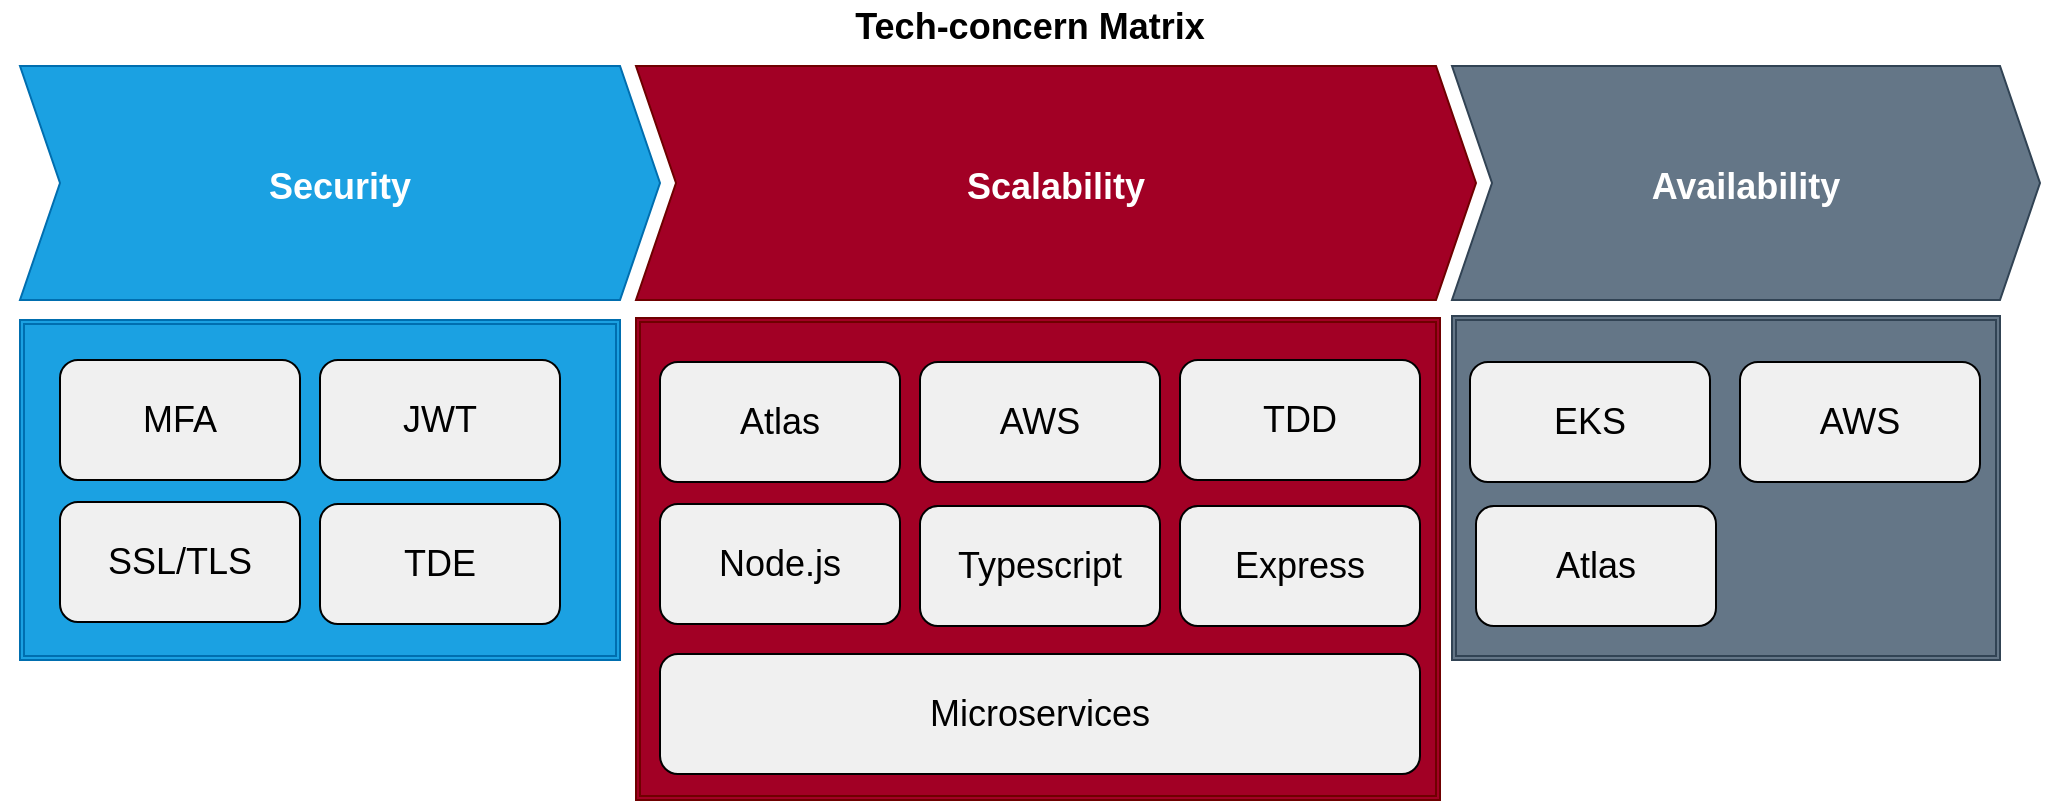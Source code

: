 <mxfile version="11.0.7" type="github"><diagram name="Page-1" id="bd83a815-5ea8-2e97-e5ec-87c9f400f2fa"><mxGraphModel dx="1240" dy="649" grid="1" gridSize="10" guides="1" tooltips="1" connect="1" arrows="1" fold="1" page="1" pageScale="1.5" pageWidth="1169" pageHeight="826" background="#ffffff" math="0" shadow="0"><root><mxCell id="0" style=";html=1;"/><mxCell id="1" style=";html=1;" parent="0"/><mxCell id="Knq16KVwiSRYhgjI6geo-22" value="Tech-concern Matrix" style="swimlane;childLayout=stackLayout;horizontal=1;fillColor=none;horizontalStack=1;resizeParent=1;resizeParentMax=0;resizeLast=0;collapsible=0;strokeColor=none;stackBorder=10;stackSpacing=-12;resizable=1;align=center;points=[];fontColor=#000000;startSize=23;fontSize=18;" vertex="1" parent="1"><mxGeometry x="190" y="211" width="1030" height="160" as="geometry"/></mxCell><mxCell id="Knq16KVwiSRYhgjI6geo-23" value="Security" style="shape=step;perimeter=stepPerimeter;fixedSize=1;points=[];fontSize=18;fontStyle=1;fillColor=#1ba1e2;strokeColor=#006EAF;fontColor=#ffffff;" vertex="1" parent="Knq16KVwiSRYhgjI6geo-22"><mxGeometry x="10" y="33" width="320" height="117" as="geometry"/></mxCell><mxCell id="Knq16KVwiSRYhgjI6geo-28" value="Scalability" style="shape=step;perimeter=stepPerimeter;fixedSize=1;points=[];fontSize=18;fontStyle=1;fillColor=#a20025;strokeColor=#6F0000;fontColor=#ffffff;" vertex="1" parent="Knq16KVwiSRYhgjI6geo-22"><mxGeometry x="318" y="33" width="420" height="117" as="geometry"/></mxCell><mxCell id="Knq16KVwiSRYhgjI6geo-24" value="Availability" style="shape=step;perimeter=stepPerimeter;fixedSize=1;points=[];fontSize=18;fontStyle=1;fillColor=#647687;strokeColor=#314354;fontColor=#ffffff;" vertex="1" parent="Knq16KVwiSRYhgjI6geo-22"><mxGeometry x="726" y="33" width="294" height="117" as="geometry"/></mxCell><mxCell id="Knq16KVwiSRYhgjI6geo-29" value="" style="shape=ext;double=1;rounded=0;whiteSpace=wrap;html=1;fillColor=#1ba1e2;strokeColor=#006EAF;fontColor=#ffffff;" vertex="1" parent="1"><mxGeometry x="200" y="371" width="300" height="170" as="geometry"/></mxCell><mxCell id="Knq16KVwiSRYhgjI6geo-49" value="MFA" style="rounded=1;whiteSpace=wrap;html=1;fontSize=18;fontColor=#000000;fillColor=#F0F0F0;" vertex="1" parent="1"><mxGeometry x="220" y="391" width="120" height="60" as="geometry"/></mxCell><mxCell id="Knq16KVwiSRYhgjI6geo-50" value="JWT" style="rounded=1;whiteSpace=wrap;html=1;fontSize=18;fontColor=#000000;fillColor=#F0F0F0;" vertex="1" parent="1"><mxGeometry x="350" y="391" width="120" height="60" as="geometry"/></mxCell><mxCell id="Knq16KVwiSRYhgjI6geo-51" value="SSL/TLS" style="rounded=1;whiteSpace=wrap;html=1;fontSize=18;fontColor=#000000;fillColor=#F0F0F0;" vertex="1" parent="1"><mxGeometry x="220" y="462" width="120" height="60" as="geometry"/></mxCell><mxCell id="Knq16KVwiSRYhgjI6geo-52" value="TDE" style="rounded=1;whiteSpace=wrap;html=1;fontSize=18;fontColor=#000000;fillColor=#F0F0F0;" vertex="1" parent="1"><mxGeometry x="350" y="463" width="120" height="60" as="geometry"/></mxCell><mxCell id="Knq16KVwiSRYhgjI6geo-53" value="" style="shape=ext;double=1;rounded=0;whiteSpace=wrap;html=1;fillColor=#a20025;strokeColor=#6F0000;fontColor=#ffffff;" vertex="1" parent="1"><mxGeometry x="508" y="370" width="402" height="241" as="geometry"/></mxCell><mxCell id="Knq16KVwiSRYhgjI6geo-54" value="Atlas" style="rounded=1;whiteSpace=wrap;html=1;fontSize=18;fontColor=#000000;fillColor=#F0F0F0;" vertex="1" parent="1"><mxGeometry x="520" y="392" width="120" height="60" as="geometry"/></mxCell><mxCell id="Knq16KVwiSRYhgjI6geo-55" value="AWS" style="rounded=1;whiteSpace=wrap;html=1;fontSize=18;fontColor=#000000;fillColor=#F0F0F0;" vertex="1" parent="1"><mxGeometry x="650" y="392" width="120" height="60" as="geometry"/></mxCell><mxCell id="Knq16KVwiSRYhgjI6geo-56" value="TDD" style="rounded=1;whiteSpace=wrap;html=1;fontSize=18;fontColor=#000000;fillColor=#F0F0F0;" vertex="1" parent="1"><mxGeometry x="780" y="391" width="120" height="60" as="geometry"/></mxCell><mxCell id="Knq16KVwiSRYhgjI6geo-57" value="Node.js" style="rounded=1;whiteSpace=wrap;html=1;fontSize=18;fontColor=#000000;fillColor=#F0F0F0;" vertex="1" parent="1"><mxGeometry x="520" y="463" width="120" height="60" as="geometry"/></mxCell><mxCell id="Knq16KVwiSRYhgjI6geo-58" value="Typescript" style="rounded=1;whiteSpace=wrap;html=1;fontSize=18;fontColor=#000000;fillColor=#F0F0F0;" vertex="1" parent="1"><mxGeometry x="650" y="464" width="120" height="60" as="geometry"/></mxCell><mxCell id="Knq16KVwiSRYhgjI6geo-59" value="Express" style="rounded=1;whiteSpace=wrap;html=1;fontSize=18;fontColor=#000000;fillColor=#F0F0F0;" vertex="1" parent="1"><mxGeometry x="780" y="464" width="120" height="60" as="geometry"/></mxCell><mxCell id="Knq16KVwiSRYhgjI6geo-60" value="Microservices" style="rounded=1;whiteSpace=wrap;html=1;fontSize=18;fontColor=#000000;fillColor=#F0F0F0;" vertex="1" parent="1"><mxGeometry x="520" y="538" width="380" height="60" as="geometry"/></mxCell><mxCell id="Knq16KVwiSRYhgjI6geo-61" value="" style="shape=ext;double=1;rounded=0;whiteSpace=wrap;html=1;fillColor=#647687;strokeColor=#314354;fontColor=#ffffff;" vertex="1" parent="1"><mxGeometry x="916" y="369" width="274" height="172" as="geometry"/></mxCell><mxCell id="Knq16KVwiSRYhgjI6geo-62" value="EKS" style="rounded=1;whiteSpace=wrap;html=1;fontSize=18;fontColor=#000000;fillColor=#F0F0F0;" vertex="1" parent="1"><mxGeometry x="925" y="392" width="120" height="60" as="geometry"/></mxCell><mxCell id="Knq16KVwiSRYhgjI6geo-63" value="AWS" style="rounded=1;whiteSpace=wrap;html=1;fontSize=18;fontColor=#000000;fillColor=#F0F0F0;" vertex="1" parent="1"><mxGeometry x="1060" y="392" width="120" height="60" as="geometry"/></mxCell><mxCell id="Knq16KVwiSRYhgjI6geo-64" value="Atlas" style="rounded=1;whiteSpace=wrap;html=1;fontSize=18;fontColor=#000000;fillColor=#F0F0F0;" vertex="1" parent="1"><mxGeometry x="928" y="464" width="120" height="60" as="geometry"/></mxCell></root></mxGraphModel></diagram></mxfile>